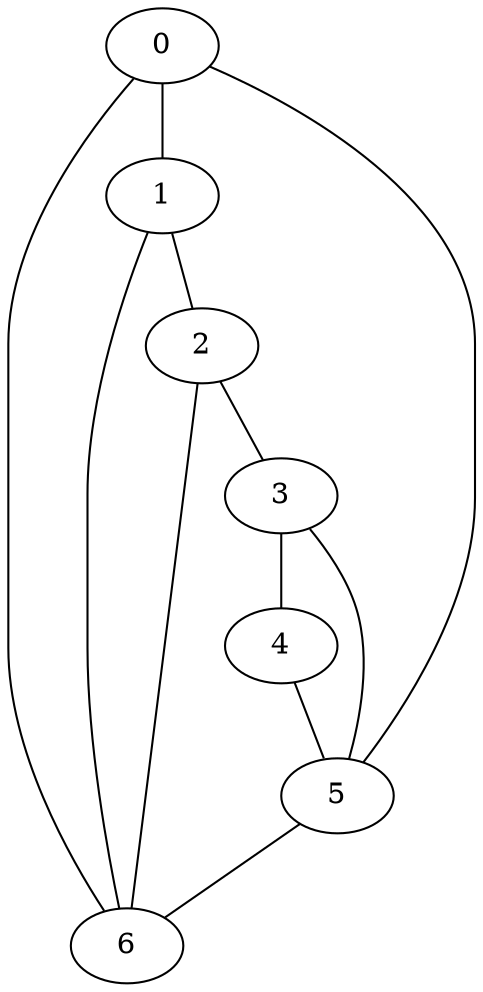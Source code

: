digraph "SG" {
	N0[shape=ellipse, label="0"]
	N1[shape=ellipse, label="1"]
	N2[shape=ellipse, label="2"]
	N3[shape=ellipse, label="3"]
	N4[shape=ellipse, label="4"]
	N5[shape=ellipse, label="5"]
	N6[shape=ellipse, label="6"]
	N0 -> N1 [dir=none]
	N0 -> N5 [dir=none]
	N0 -> N6 [dir=none]
	N1 -> N2 [dir=none]
	N1 -> N6 [dir=none]
	N2 -> N3 [dir=none]
	N2 -> N6 [dir=none]
	N3 -> N4 [dir=none]
	N3 -> N5 [dir=none]
	N4 -> N5 [dir=none]
	N5 -> N6 [dir=none]
}
